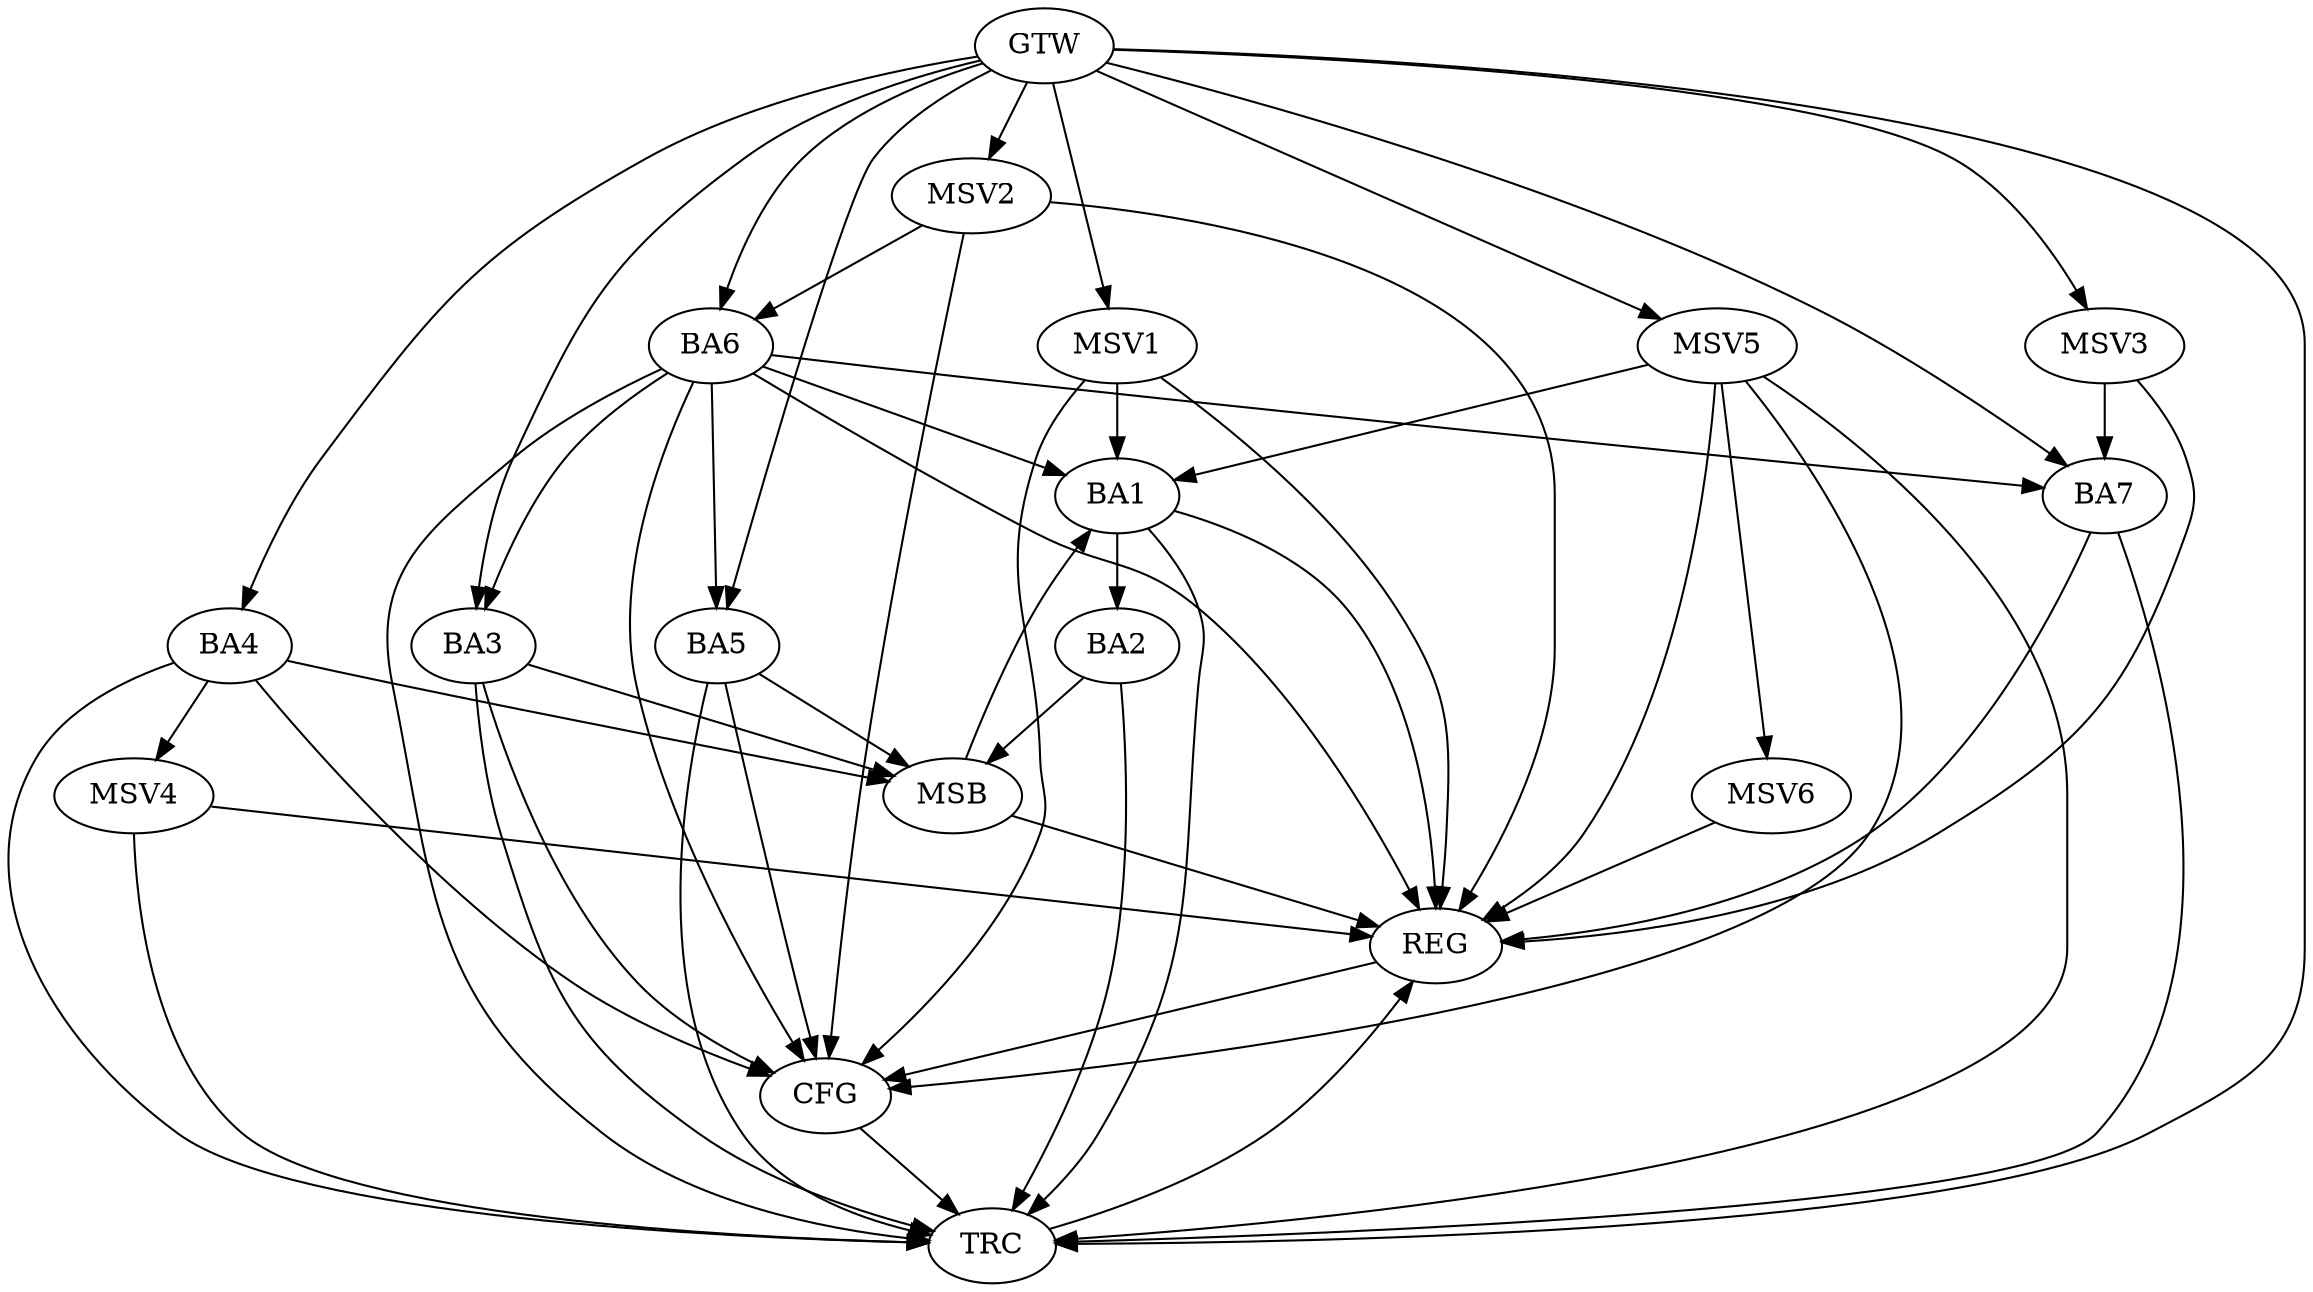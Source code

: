 strict digraph G {
  BA1 [ label="BA1" ];
  BA2 [ label="BA2" ];
  BA3 [ label="BA3" ];
  BA4 [ label="BA4" ];
  BA5 [ label="BA5" ];
  BA6 [ label="BA6" ];
  BA7 [ label="BA7" ];
  GTW [ label="GTW" ];
  REG [ label="REG" ];
  MSB [ label="MSB" ];
  CFG [ label="CFG" ];
  TRC [ label="TRC" ];
  MSV1 [ label="MSV1" ];
  MSV2 [ label="MSV2" ];
  MSV3 [ label="MSV3" ];
  MSV4 [ label="MSV4" ];
  MSV5 [ label="MSV5" ];
  MSV6 [ label="MSV6" ];
  BA1 -> BA2;
  BA6 -> BA1;
  GTW -> BA3;
  GTW -> BA4;
  GTW -> BA5;
  GTW -> BA6;
  GTW -> BA7;
  BA1 -> REG;
  BA6 -> REG;
  BA7 -> REG;
  BA2 -> MSB;
  MSB -> BA1;
  MSB -> REG;
  BA3 -> MSB;
  BA4 -> MSB;
  BA5 -> MSB;
  BA5 -> CFG;
  BA3 -> CFG;
  BA6 -> CFG;
  BA4 -> CFG;
  REG -> CFG;
  BA1 -> TRC;
  BA2 -> TRC;
  BA3 -> TRC;
  BA4 -> TRC;
  BA5 -> TRC;
  BA6 -> TRC;
  BA7 -> TRC;
  GTW -> TRC;
  CFG -> TRC;
  TRC -> REG;
  BA6 -> BA3;
  BA6 -> BA7;
  BA6 -> BA5;
  MSV1 -> BA1;
  GTW -> MSV1;
  MSV1 -> REG;
  MSV1 -> CFG;
  MSV2 -> BA6;
  GTW -> MSV2;
  MSV2 -> REG;
  MSV2 -> CFG;
  MSV3 -> BA7;
  GTW -> MSV3;
  MSV3 -> REG;
  BA4 -> MSV4;
  MSV4 -> REG;
  MSV4 -> TRC;
  MSV5 -> BA1;
  GTW -> MSV5;
  MSV5 -> REG;
  MSV5 -> TRC;
  MSV5 -> CFG;
  MSV5 -> MSV6;
  MSV6 -> REG;
}
